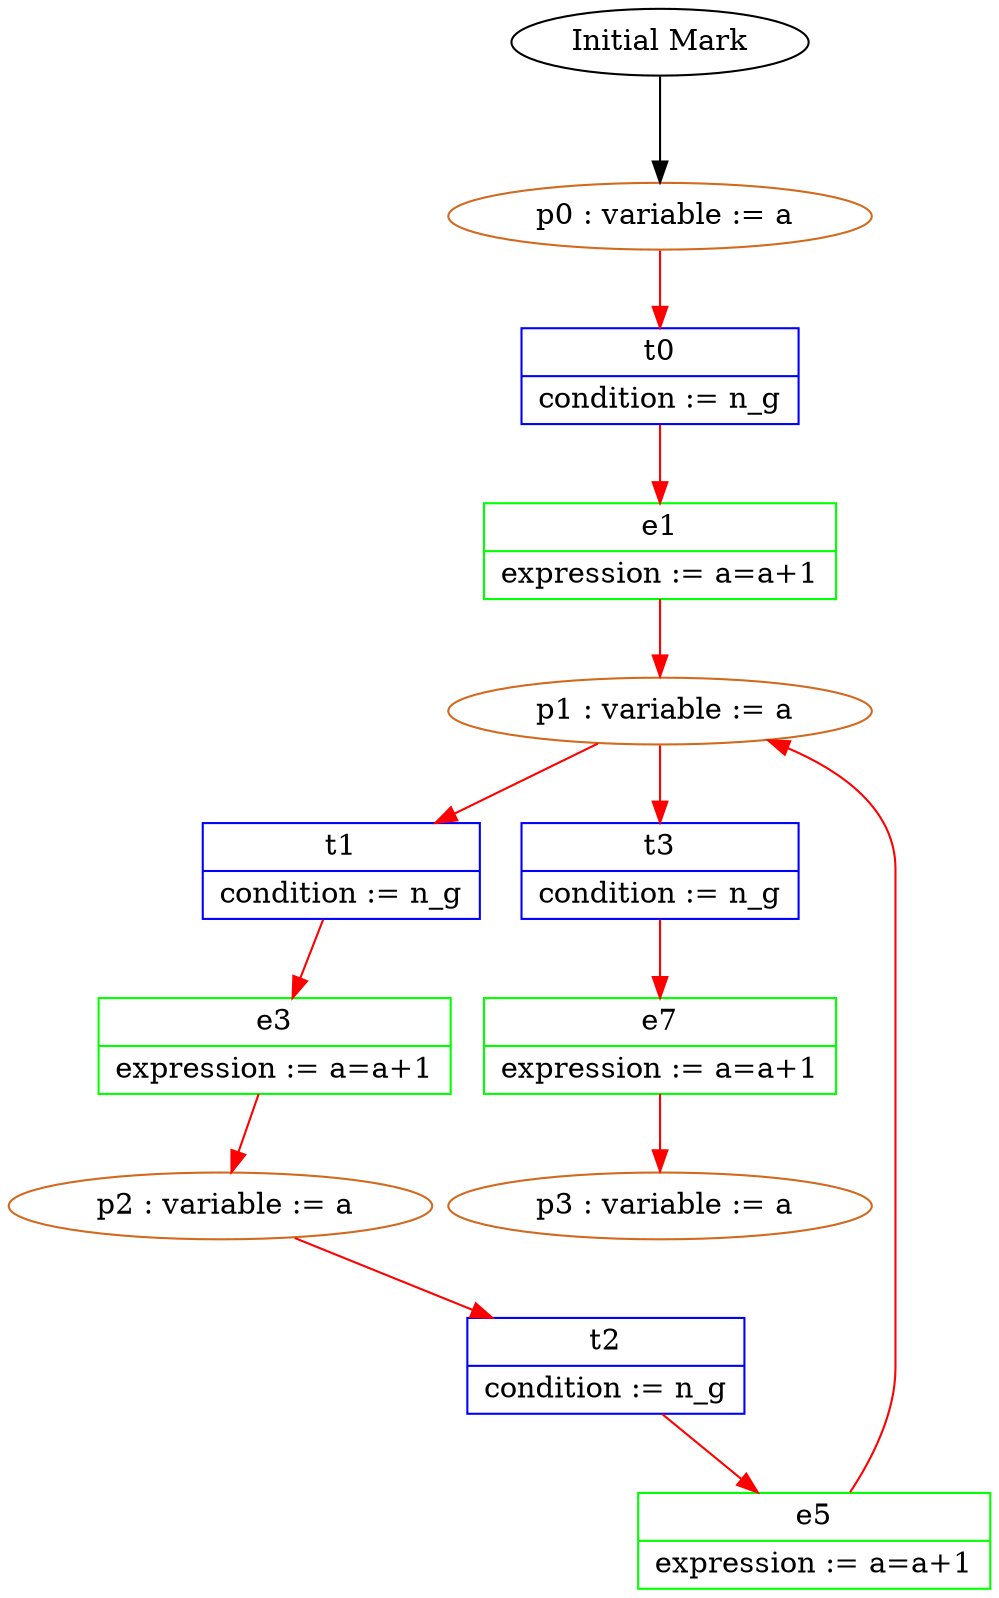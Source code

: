 digraph "example3vis" {
	fontname = "Times-Roman"; fontsize = 14;
	node [ height = 0.25, width = 0.4, shape = box ];
	edge [ color = red ];
	nodesep = 0.1; ranksep = 0.5;

	nodep0 [color = chocolate shape = ellipse, label = " p0 : variable := a"];
	nodep1 [color = chocolate shape = ellipse, label = " p1 : variable := a"];
	nodep2 [color = chocolate shape = ellipse, label = " p2 : variable := a"];
	nodep3 [color = chocolate shape = ellipse, label = " p3 : variable := a"];

	nodet0 [color = blue shape = record, label = "{ t0  | condition := n_g }"];
	nodet1 [color = blue shape = record, label = "{ t1  | condition := n_g }"];
	nodet2 [color = blue shape = record, label = "{ t2  | condition := n_g }"];
	nodet3 [color = blue shape = record, label = "{ t3  | condition := n_g }"];
	nodee1 [color = green shape = record, label = "{ e1 | expression := a=a+1 }"];
	nodee3 [color = green shape = record, label = "{ e3 | expression := a=a+1 }"];
	nodee5 [color = green shape = record, label = "{ e5 | expression := a=a+1 }"];
	nodee7 [color = green shape = record, label = "{ e7 | expression := a=a+1 }"];

	nodep0 -> nodet0 [label=""];
	nodet0 -> nodee1 [label=""];
	nodee1 -> nodep1 [label=""];
	nodep1 -> nodet1 [label=""];
	nodet1 -> nodee3 [label=""];
	nodee3 -> nodep2 [label=""];
	nodep2 -> nodet2 [label=""];
	nodet2 -> nodee5 [label=""];
	nodee5 -> nodep1 [label=""];
	nodep1 -> nodet3 [label=""];
	nodet3 -> nodee7 [label=""];
	nodee7 -> nodep3 [label=""];
	nodestart [color = black shape = ellipse, label = "Initial Mark"];
	nodestart -> nodep0 [color = black label = " "];
}
